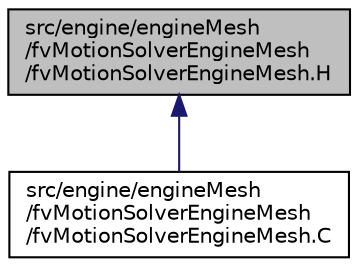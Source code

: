 digraph "src/engine/engineMesh/fvMotionSolverEngineMesh/fvMotionSolverEngineMesh.H"
{
  bgcolor="transparent";
  edge [fontname="Helvetica",fontsize="10",labelfontname="Helvetica",labelfontsize="10"];
  node [fontname="Helvetica",fontsize="10",shape=record];
  Node1 [label="src/engine/engineMesh\l/fvMotionSolverEngineMesh\l/fvMotionSolverEngineMesh.H",height=0.2,width=0.4,color="black", fillcolor="grey75", style="filled", fontcolor="black"];
  Node1 -> Node2 [dir="back",color="midnightblue",fontsize="10",style="solid",fontname="Helvetica"];
  Node2 [label="src/engine/engineMesh\l/fvMotionSolverEngineMesh\l/fvMotionSolverEngineMesh.C",height=0.2,width=0.4,color="black",URL="$a05082.html"];
}
